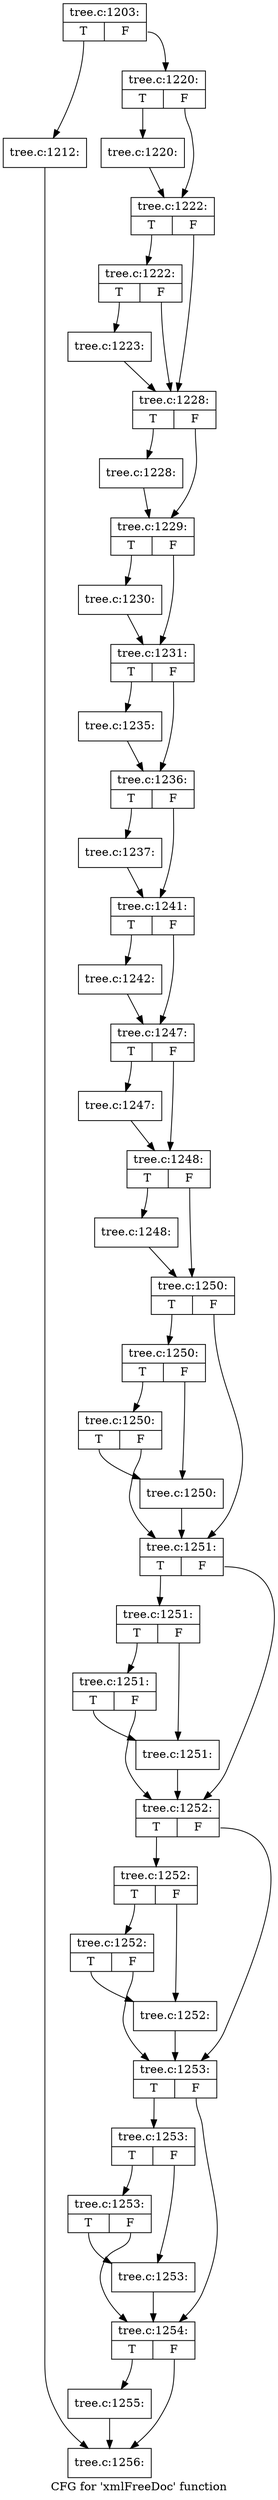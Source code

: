 digraph "CFG for 'xmlFreeDoc' function" {
	label="CFG for 'xmlFreeDoc' function";

	Node0x42a7de0 [shape=record,label="{tree.c:1203:|{<s0>T|<s1>F}}"];
	Node0x42a7de0:s0 -> Node0x42aa330;
	Node0x42a7de0:s1 -> Node0x42aa380;
	Node0x42aa330 [shape=record,label="{tree.c:1212:}"];
	Node0x42aa330 -> Node0x42b5060;
	Node0x42aa380 [shape=record,label="{tree.c:1220:|{<s0>T|<s1>F}}"];
	Node0x42aa380:s0 -> Node0x42aa800;
	Node0x42aa380:s1 -> Node0x42aa850;
	Node0x42aa800 [shape=record,label="{tree.c:1220:}"];
	Node0x42aa800 -> Node0x42aa850;
	Node0x42aa850 [shape=record,label="{tree.c:1222:|{<s0>T|<s1>F}}"];
	Node0x42aa850:s0 -> Node0x42aaf10;
	Node0x42aa850:s1 -> Node0x42aaec0;
	Node0x42aaf10 [shape=record,label="{tree.c:1222:|{<s0>T|<s1>F}}"];
	Node0x42aaf10:s0 -> Node0x42aae70;
	Node0x42aaf10:s1 -> Node0x42aaec0;
	Node0x42aae70 [shape=record,label="{tree.c:1223:}"];
	Node0x42aae70 -> Node0x42aaec0;
	Node0x42aaec0 [shape=record,label="{tree.c:1228:|{<s0>T|<s1>F}}"];
	Node0x42aaec0:s0 -> Node0x42ab830;
	Node0x42aaec0:s1 -> Node0x42ab880;
	Node0x42ab830 [shape=record,label="{tree.c:1228:}"];
	Node0x42ab830 -> Node0x42ab880;
	Node0x42ab880 [shape=record,label="{tree.c:1229:|{<s0>T|<s1>F}}"];
	Node0x42ab880:s0 -> Node0x42ac420;
	Node0x42ab880:s1 -> Node0x42ac750;
	Node0x42ac420 [shape=record,label="{tree.c:1230:}"];
	Node0x42ac420 -> Node0x42ac750;
	Node0x42ac750 [shape=record,label="{tree.c:1231:|{<s0>T|<s1>F}}"];
	Node0x42ac750:s0 -> Node0x424ef70;
	Node0x42ac750:s1 -> Node0x424efc0;
	Node0x424ef70 [shape=record,label="{tree.c:1235:}"];
	Node0x424ef70 -> Node0x424efc0;
	Node0x424efc0 [shape=record,label="{tree.c:1236:|{<s0>T|<s1>F}}"];
	Node0x424efc0:s0 -> Node0x424f4b0;
	Node0x424efc0:s1 -> Node0x424f500;
	Node0x424f4b0 [shape=record,label="{tree.c:1237:}"];
	Node0x424f4b0 -> Node0x424f500;
	Node0x424f500 [shape=record,label="{tree.c:1241:|{<s0>T|<s1>F}}"];
	Node0x424f500:s0 -> Node0x42af650;
	Node0x424f500:s1 -> Node0x42af6a0;
	Node0x42af650 [shape=record,label="{tree.c:1242:}"];
	Node0x42af650 -> Node0x42af6a0;
	Node0x42af6a0 [shape=record,label="{tree.c:1247:|{<s0>T|<s1>F}}"];
	Node0x42af6a0:s0 -> Node0x42b0190;
	Node0x42af6a0:s1 -> Node0x42b01e0;
	Node0x42b0190 [shape=record,label="{tree.c:1247:}"];
	Node0x42b0190 -> Node0x42b01e0;
	Node0x42b01e0 [shape=record,label="{tree.c:1248:|{<s0>T|<s1>F}}"];
	Node0x42b01e0:s0 -> Node0x42b0e00;
	Node0x42b01e0:s1 -> Node0x42b1130;
	Node0x42b0e00 [shape=record,label="{tree.c:1248:}"];
	Node0x42b0e00 -> Node0x42b1130;
	Node0x42b1130 [shape=record,label="{tree.c:1250:|{<s0>T|<s1>F}}"];
	Node0x42b1130:s0 -> Node0x42b17d0;
	Node0x42b1130:s1 -> Node0x42b1780;
	Node0x42b17d0 [shape=record,label="{tree.c:1250:|{<s0>T|<s1>F}}"];
	Node0x42b17d0:s0 -> Node0x42b1a90;
	Node0x42b17d0:s1 -> Node0x42b1730;
	Node0x42b1a90 [shape=record,label="{tree.c:1250:|{<s0>T|<s1>F}}"];
	Node0x42b1a90:s0 -> Node0x42b1730;
	Node0x42b1a90:s1 -> Node0x42b1780;
	Node0x42b1730 [shape=record,label="{tree.c:1250:}"];
	Node0x42b1730 -> Node0x42b1780;
	Node0x42b1780 [shape=record,label="{tree.c:1251:|{<s0>T|<s1>F}}"];
	Node0x42b1780:s0 -> Node0x427fc40;
	Node0x42b1780:s1 -> Node0x42b0cd0;
	Node0x427fc40 [shape=record,label="{tree.c:1251:|{<s0>T|<s1>F}}"];
	Node0x427fc40:s0 -> Node0x424c880;
	Node0x427fc40:s1 -> Node0x42b0d80;
	Node0x424c880 [shape=record,label="{tree.c:1251:|{<s0>T|<s1>F}}"];
	Node0x424c880:s0 -> Node0x42b0d80;
	Node0x424c880:s1 -> Node0x42b0cd0;
	Node0x42b0d80 [shape=record,label="{tree.c:1251:}"];
	Node0x42b0d80 -> Node0x42b0cd0;
	Node0x42b0cd0 [shape=record,label="{tree.c:1252:|{<s0>T|<s1>F}}"];
	Node0x42b0cd0:s0 -> Node0x42b3700;
	Node0x42b0cd0:s1 -> Node0x42b36b0;
	Node0x42b3700 [shape=record,label="{tree.c:1252:|{<s0>T|<s1>F}}"];
	Node0x42b3700:s0 -> Node0x42b3940;
	Node0x42b3700:s1 -> Node0x42b3660;
	Node0x42b3940 [shape=record,label="{tree.c:1252:|{<s0>T|<s1>F}}"];
	Node0x42b3940:s0 -> Node0x42b3660;
	Node0x42b3940:s1 -> Node0x42b36b0;
	Node0x42b3660 [shape=record,label="{tree.c:1252:}"];
	Node0x42b3660 -> Node0x42b36b0;
	Node0x42b36b0 [shape=record,label="{tree.c:1253:|{<s0>T|<s1>F}}"];
	Node0x42b36b0:s0 -> Node0x42b4210;
	Node0x42b36b0:s1 -> Node0x42b41c0;
	Node0x42b4210 [shape=record,label="{tree.c:1253:|{<s0>T|<s1>F}}"];
	Node0x42b4210:s0 -> Node0x42b4500;
	Node0x42b4210:s1 -> Node0x42b4170;
	Node0x42b4500 [shape=record,label="{tree.c:1253:|{<s0>T|<s1>F}}"];
	Node0x42b4500:s0 -> Node0x42b4170;
	Node0x42b4500:s1 -> Node0x42b41c0;
	Node0x42b4170 [shape=record,label="{tree.c:1253:}"];
	Node0x42b4170 -> Node0x42b41c0;
	Node0x42b41c0 [shape=record,label="{tree.c:1254:|{<s0>T|<s1>F}}"];
	Node0x42b41c0:s0 -> Node0x42b5010;
	Node0x42b41c0:s1 -> Node0x42b5060;
	Node0x42b5010 [shape=record,label="{tree.c:1255:}"];
	Node0x42b5010 -> Node0x42b5060;
	Node0x42b5060 [shape=record,label="{tree.c:1256:}"];
}
